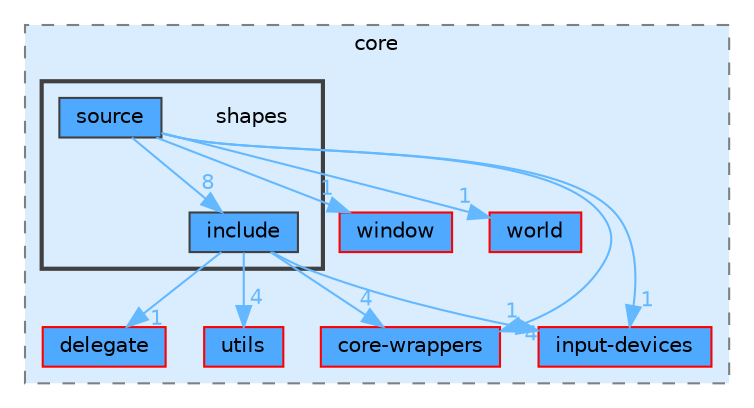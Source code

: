 digraph "lib/core/shapes"
{
 // LATEX_PDF_SIZE
  bgcolor="transparent";
  edge [fontname=Helvetica,fontsize=10,labelfontname=Helvetica,labelfontsize=10];
  node [fontname=Helvetica,fontsize=10,shape=box,height=0.2,width=0.4];
  compound=true
  subgraph clusterdir_a2d5e495f4b604d04f57d90095a59dd6 {
    graph [ bgcolor="#daedff", pencolor="grey50", label="core", fontname=Helvetica,fontsize=10 style="filled,dashed", URL="dir_a2d5e495f4b604d04f57d90095a59dd6.html",tooltip=""]
  dir_39dc3696face21c9d2fd0a35e1db30ee [label="delegate", fillcolor="#4ea9ff", color="red", style="filled", URL="dir_39dc3696face21c9d2fd0a35e1db30ee.html",tooltip=""];
  dir_3ba74b92108d0f2a02e3c2f0f685a4ec [label="core-wrappers", fillcolor="#4ea9ff", color="red", style="filled", URL="dir_3ba74b92108d0f2a02e3c2f0f685a4ec.html",tooltip=""];
  dir_4d774bf1c998380aae1c705a639e3000 [label="input-devices", fillcolor="#4ea9ff", color="red", style="filled", URL="dir_4d774bf1c998380aae1c705a639e3000.html",tooltip=""];
  dir_7424ed62543de5b0130e05639ffdcfce [label="utils", fillcolor="#4ea9ff", color="red", style="filled", URL="dir_7424ed62543de5b0130e05639ffdcfce.html",tooltip=""];
  dir_2eb4d6a0926ce6cd9d2287e910bc6883 [label="window", fillcolor="#4ea9ff", color="red", style="filled", URL="dir_2eb4d6a0926ce6cd9d2287e910bc6883.html",tooltip=""];
  dir_7eff1fcf245d21a0d58aab4335d9982c [label="world", fillcolor="#4ea9ff", color="red", style="filled", URL="dir_7eff1fcf245d21a0d58aab4335d9982c.html",tooltip=""];
  subgraph clusterdir_1fe905f47adb2a22f89208cf375ceca9 {
    graph [ bgcolor="#daedff", pencolor="grey25", label="", fontname=Helvetica,fontsize=10 style="filled,bold", URL="dir_1fe905f47adb2a22f89208cf375ceca9.html",tooltip=""]
    dir_1fe905f47adb2a22f89208cf375ceca9 [shape=plaintext, label="shapes"];
  dir_26a5857b63943bb6f0a9ea4b213a0f61 [label="include", fillcolor="#4ea9ff", color="grey25", style="filled", URL="dir_26a5857b63943bb6f0a9ea4b213a0f61.html",tooltip=""];
  dir_a9bbfdd1102fd04e5fa9a3391c5814a3 [label="source", fillcolor="#4ea9ff", color="grey25", style="filled", URL="dir_a9bbfdd1102fd04e5fa9a3391c5814a3.html",tooltip=""];
  }
  }
  dir_26a5857b63943bb6f0a9ea4b213a0f61->dir_39dc3696face21c9d2fd0a35e1db30ee [headlabel="1", labeldistance=1.5 headhref="dir_000009_000002.html" color="steelblue1" fontcolor="steelblue1"];
  dir_26a5857b63943bb6f0a9ea4b213a0f61->dir_3ba74b92108d0f2a02e3c2f0f685a4ec [headlabel="4", labeldistance=1.5 headhref="dir_000009_000001.html" color="steelblue1" fontcolor="steelblue1"];
  dir_26a5857b63943bb6f0a9ea4b213a0f61->dir_4d774bf1c998380aae1c705a639e3000 [headlabel="1", labeldistance=1.5 headhref="dir_000009_000013.html" color="steelblue1" fontcolor="steelblue1"];
  dir_26a5857b63943bb6f0a9ea4b213a0f61->dir_7424ed62543de5b0130e05639ffdcfce [headlabel="4", labeldistance=1.5 headhref="dir_000009_000025.html" color="steelblue1" fontcolor="steelblue1"];
  dir_a9bbfdd1102fd04e5fa9a3391c5814a3->dir_26a5857b63943bb6f0a9ea4b213a0f61 [headlabel="8", labeldistance=1.5 headhref="dir_000021_000009.html" color="steelblue1" fontcolor="steelblue1"];
  dir_a9bbfdd1102fd04e5fa9a3391c5814a3->dir_2eb4d6a0926ce6cd9d2287e910bc6883 [headlabel="1", labeldistance=1.5 headhref="dir_000021_000026.html" color="steelblue1" fontcolor="steelblue1"];
  dir_a9bbfdd1102fd04e5fa9a3391c5814a3->dir_3ba74b92108d0f2a02e3c2f0f685a4ec [headlabel="4", labeldistance=1.5 headhref="dir_000021_000001.html" color="steelblue1" fontcolor="steelblue1"];
  dir_a9bbfdd1102fd04e5fa9a3391c5814a3->dir_4d774bf1c998380aae1c705a639e3000 [headlabel="1", labeldistance=1.5 headhref="dir_000021_000013.html" color="steelblue1" fontcolor="steelblue1"];
  dir_a9bbfdd1102fd04e5fa9a3391c5814a3->dir_7eff1fcf245d21a0d58aab4335d9982c [headlabel="1", labeldistance=1.5 headhref="dir_000021_000027.html" color="steelblue1" fontcolor="steelblue1"];
}
